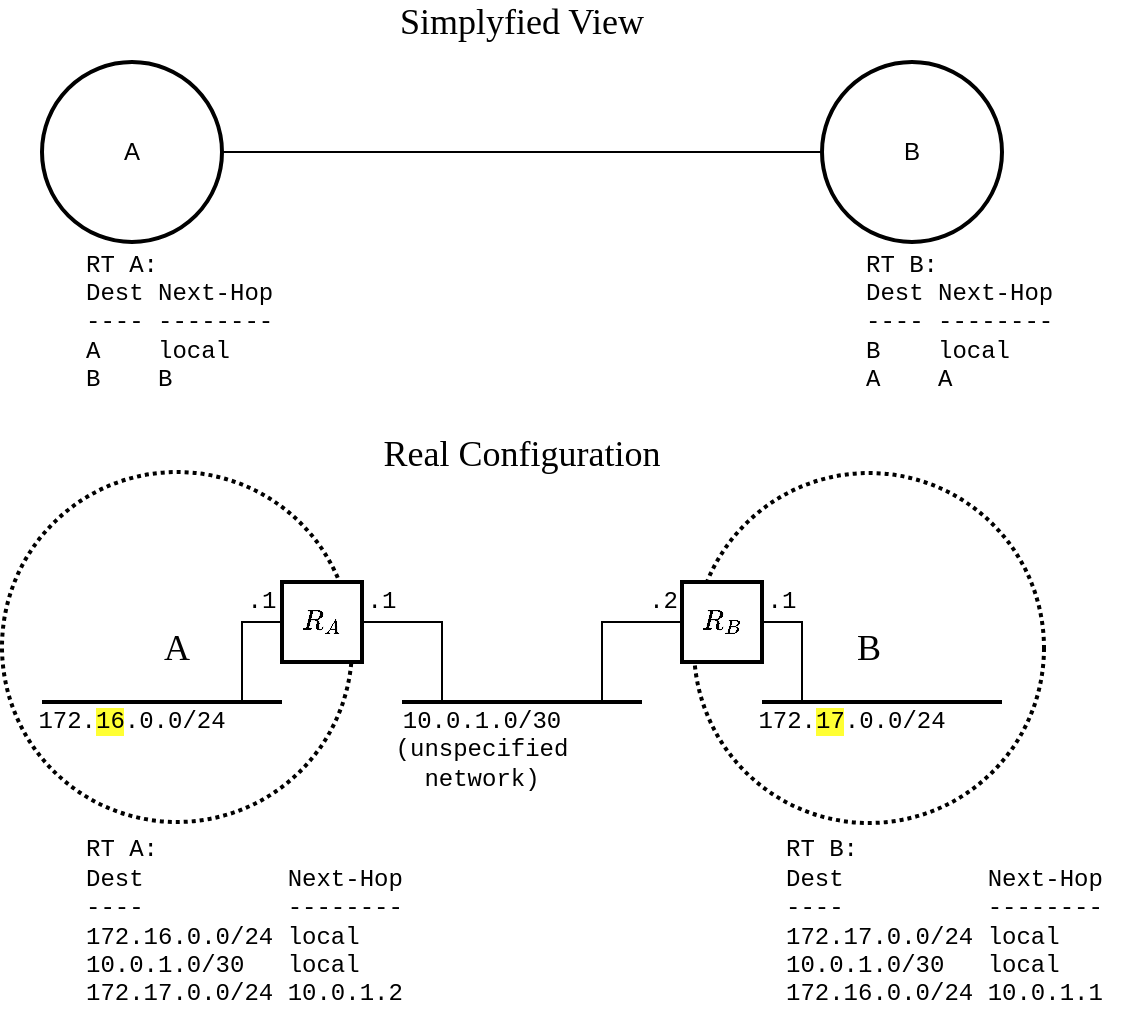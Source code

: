 <mxfile version="13.7.9" type="device"><diagram id="o_AquPbeDVKsEYbU6ILw" name="Seite-1"><mxGraphModel dx="782" dy="580" grid="1" gridSize="10" guides="1" tooltips="1" connect="1" arrows="1" fold="1" page="1" pageScale="1" pageWidth="827" pageHeight="1169" math="1" shadow="0"><root><mxCell id="0"/><mxCell id="1" parent="0"/><mxCell id="dFxiQoJecmVtorq5XB9q-36" value="B" style="ellipse;whiteSpace=wrap;html=1;aspect=fixed;dashed=1;dashPattern=1 1;strokeWidth=2;fontFamily=Verdana;fontSize=18;align=center;" vertex="1" parent="1"><mxGeometry x="406" y="285.5" width="175" height="175" as="geometry"/></mxCell><mxCell id="dFxiQoJecmVtorq5XB9q-35" value="A" style="ellipse;whiteSpace=wrap;html=1;aspect=fixed;dashed=1;dashPattern=1 1;strokeWidth=2;fontFamily=Verdana;fontSize=18;align=center;" vertex="1" parent="1"><mxGeometry x="60" y="285" width="175" height="175" as="geometry"/></mxCell><mxCell id="dFxiQoJecmVtorq5XB9q-1" value="A" style="ellipse;whiteSpace=wrap;html=1;aspect=fixed;strokeWidth=2;" vertex="1" parent="1"><mxGeometry x="80" y="80" width="90" height="90" as="geometry"/></mxCell><mxCell id="dFxiQoJecmVtorq5XB9q-2" value="B" style="ellipse;whiteSpace=wrap;html=1;aspect=fixed;strokeWidth=2;" vertex="1" parent="1"><mxGeometry x="470" y="80" width="90" height="90" as="geometry"/></mxCell><mxCell id="dFxiQoJecmVtorq5XB9q-3" value="" style="endArrow=none;html=1;exitX=1;exitY=0.5;exitDx=0;exitDy=0;entryX=0;entryY=0.5;entryDx=0;entryDy=0;" edge="1" parent="1" source="dFxiQoJecmVtorq5XB9q-1" target="dFxiQoJecmVtorq5XB9q-2"><mxGeometry width="50" height="50" relative="1" as="geometry"><mxPoint x="380" y="320" as="sourcePoint"/><mxPoint x="430" y="270" as="targetPoint"/></mxGeometry></mxCell><mxCell id="dFxiQoJecmVtorq5XB9q-4" value="RT A:&lt;br&gt;Dest Next-Hop&lt;br&gt;---- --------&lt;br&gt;A&amp;nbsp; &amp;nbsp; local&lt;br&gt;B&amp;nbsp; &amp;nbsp; B" style="text;html=1;strokeColor=none;fillColor=none;align=left;verticalAlign=middle;whiteSpace=wrap;rounded=0;fontFamily=Courier New;" vertex="1" parent="1"><mxGeometry x="100" y="200" width="110" height="20" as="geometry"/></mxCell><mxCell id="dFxiQoJecmVtorq5XB9q-6" value="RT B:&lt;br&gt;Dest Next-Hop&lt;br&gt;---- --------&lt;br&gt;B&amp;nbsp; &amp;nbsp; local&lt;br&gt;A&amp;nbsp; &amp;nbsp; A" style="text;html=1;strokeColor=none;fillColor=none;align=left;verticalAlign=middle;whiteSpace=wrap;rounded=0;fontFamily=Courier New;" vertex="1" parent="1"><mxGeometry x="490" y="200" width="110" height="20" as="geometry"/></mxCell><mxCell id="dFxiQoJecmVtorq5XB9q-9" value="$$R_A$$" style="whiteSpace=wrap;html=1;aspect=fixed;fontFamily=Courier New;align=center;strokeWidth=2;" vertex="1" parent="1"><mxGeometry x="200" y="340" width="40" height="40" as="geometry"/></mxCell><mxCell id="dFxiQoJecmVtorq5XB9q-10" value="" style="endArrow=none;html=1;fontFamily=Courier New;strokeWidth=2;" edge="1" parent="1"><mxGeometry width="50" height="50" relative="1" as="geometry"><mxPoint x="80" y="400" as="sourcePoint"/><mxPoint x="200" y="400" as="targetPoint"/></mxGeometry></mxCell><mxCell id="dFxiQoJecmVtorq5XB9q-11" value="" style="endArrow=none;html=1;strokeWidth=1;fontFamily=Courier New;entryX=0;entryY=0.5;entryDx=0;entryDy=0;rounded=0;" edge="1" parent="1" target="dFxiQoJecmVtorq5XB9q-9"><mxGeometry width="50" height="50" relative="1" as="geometry"><mxPoint x="180" y="400" as="sourcePoint"/><mxPoint x="430" y="300" as="targetPoint"/><Array as="points"><mxPoint x="180" y="360"/></Array></mxGeometry></mxCell><mxCell id="dFxiQoJecmVtorq5XB9q-12" value="172.&lt;span style=&quot;background-color: rgb(255 , 255 , 51)&quot;&gt;16&lt;/span&gt;.0.0/24" style="text;html=1;strokeColor=none;fillColor=none;align=center;verticalAlign=middle;whiteSpace=wrap;rounded=0;fontFamily=Courier New;" vertex="1" parent="1"><mxGeometry x="105" y="400" width="40" height="20" as="geometry"/></mxCell><mxCell id="dFxiQoJecmVtorq5XB9q-13" value=".1" style="text;html=1;strokeColor=none;fillColor=none;align=center;verticalAlign=middle;whiteSpace=wrap;rounded=0;fontFamily=Courier New;" vertex="1" parent="1"><mxGeometry x="170" y="340" width="40" height="20" as="geometry"/></mxCell><mxCell id="dFxiQoJecmVtorq5XB9q-18" value="$$R_B$$" style="whiteSpace=wrap;html=1;aspect=fixed;fontFamily=Courier New;align=center;strokeWidth=2;" vertex="1" parent="1"><mxGeometry x="400" y="340" width="40" height="40" as="geometry"/></mxCell><mxCell id="dFxiQoJecmVtorq5XB9q-19" value="" style="endArrow=none;html=1;fontFamily=Courier New;strokeWidth=2;" edge="1" parent="1"><mxGeometry x="440" y="340" width="50" height="50" as="geometry"><mxPoint x="440" y="400" as="sourcePoint"/><mxPoint x="560" y="400" as="targetPoint"/></mxGeometry></mxCell><mxCell id="dFxiQoJecmVtorq5XB9q-20" value="" style="endArrow=none;html=1;strokeWidth=1;fontFamily=Courier New;rounded=0;" edge="1" parent="1"><mxGeometry x="440" y="340" width="50" height="50" as="geometry"><mxPoint x="460" y="400" as="sourcePoint"/><mxPoint x="440" y="360" as="targetPoint"/><Array as="points"><mxPoint x="460" y="360"/></Array></mxGeometry></mxCell><mxCell id="dFxiQoJecmVtorq5XB9q-21" value="172.&lt;span style=&quot;background-color: rgb(255 , 255 , 51)&quot;&gt;17&lt;/span&gt;.0.0/24" style="text;html=1;strokeColor=none;fillColor=none;align=center;verticalAlign=middle;whiteSpace=wrap;rounded=0;fontFamily=Courier New;" vertex="1" parent="1"><mxGeometry x="465" y="400" width="40" height="20" as="geometry"/></mxCell><mxCell id="dFxiQoJecmVtorq5XB9q-22" value=".1" style="text;html=1;strokeColor=none;fillColor=none;align=center;verticalAlign=middle;whiteSpace=wrap;rounded=0;fontFamily=Courier New;" vertex="1" parent="1"><mxGeometry x="430" y="340" width="40" height="20" as="geometry"/></mxCell><mxCell id="dFxiQoJecmVtorq5XB9q-24" value="" style="endArrow=none;html=1;fontFamily=Courier New;strokeWidth=2;" edge="1" parent="1"><mxGeometry x="260" y="340" width="50" height="50" as="geometry"><mxPoint x="260" y="400" as="sourcePoint"/><mxPoint x="380" y="400" as="targetPoint"/></mxGeometry></mxCell><mxCell id="dFxiQoJecmVtorq5XB9q-25" value="10.0.1.0/30&lt;br&gt;(unspecified network)" style="text;html=1;strokeColor=none;fillColor=none;align=center;verticalAlign=middle;whiteSpace=wrap;rounded=0;fontFamily=Courier New;" vertex="1" parent="1"><mxGeometry x="280" y="414" width="40" height="20" as="geometry"/></mxCell><mxCell id="dFxiQoJecmVtorq5XB9q-27" value="" style="endArrow=none;html=1;strokeWidth=1;fontFamily=Courier New;exitX=0.25;exitY=1;exitDx=0;exitDy=0;rounded=0;" edge="1" parent="1" source="dFxiQoJecmVtorq5XB9q-31"><mxGeometry width="50" height="50" relative="1" as="geometry"><mxPoint x="380" y="340" as="sourcePoint"/><mxPoint x="280" y="400" as="targetPoint"/><Array as="points"><mxPoint x="280" y="360"/></Array></mxGeometry></mxCell><mxCell id="dFxiQoJecmVtorq5XB9q-28" value="" style="endArrow=none;html=1;strokeWidth=1;fontFamily=Courier New;entryX=0;entryY=0.5;entryDx=0;entryDy=0;rounded=0;" edge="1" parent="1" target="dFxiQoJecmVtorq5XB9q-18"><mxGeometry width="50" height="50" relative="1" as="geometry"><mxPoint x="360" y="400" as="sourcePoint"/><mxPoint x="430" y="290" as="targetPoint"/><Array as="points"><mxPoint x="360" y="360"/></Array></mxGeometry></mxCell><mxCell id="dFxiQoJecmVtorq5XB9q-29" value="Simplyfied View" style="text;html=1;strokeColor=none;fillColor=none;align=center;verticalAlign=middle;whiteSpace=wrap;rounded=0;fontFamily=Verdana;fontSize=18;" vertex="1" parent="1"><mxGeometry x="220" y="50" width="200" height="20" as="geometry"/></mxCell><mxCell id="dFxiQoJecmVtorq5XB9q-30" value="Real Configuration" style="text;html=1;strokeColor=none;fillColor=none;align=center;verticalAlign=middle;whiteSpace=wrap;rounded=0;fontFamily=Verdana;fontSize=18;" vertex="1" parent="1"><mxGeometry x="220" y="265.5" width="200" height="20" as="geometry"/></mxCell><mxCell id="dFxiQoJecmVtorq5XB9q-31" value=".1" style="text;html=1;strokeColor=none;fillColor=none;align=center;verticalAlign=middle;whiteSpace=wrap;rounded=0;fontFamily=Courier New;" vertex="1" parent="1"><mxGeometry x="230" y="340" width="40" height="20" as="geometry"/></mxCell><mxCell id="dFxiQoJecmVtorq5XB9q-32" value="" style="endArrow=none;html=1;strokeWidth=1;fontFamily=Courier New;exitX=1;exitY=0.5;exitDx=0;exitDy=0;rounded=0;" edge="1" parent="1" source="dFxiQoJecmVtorq5XB9q-9" target="dFxiQoJecmVtorq5XB9q-31"><mxGeometry width="50" height="50" relative="1" as="geometry"><mxPoint x="240" y="360" as="sourcePoint"/><mxPoint x="280" y="400" as="targetPoint"/><Array as="points"/></mxGeometry></mxCell><mxCell id="dFxiQoJecmVtorq5XB9q-33" value=".2" style="text;html=1;strokeColor=none;fillColor=none;align=right;verticalAlign=middle;whiteSpace=wrap;rounded=0;fontFamily=Courier New;" vertex="1" parent="1"><mxGeometry x="360" y="340" width="40" height="20" as="geometry"/></mxCell><mxCell id="dFxiQoJecmVtorq5XB9q-37" value="RT A:&lt;br&gt;Dest&amp;nbsp; &amp;nbsp; &amp;nbsp; &amp;nbsp; &amp;nbsp; Next-Hop&lt;br&gt;----&amp;nbsp; &amp;nbsp; &amp;nbsp; &amp;nbsp; &amp;nbsp; --------&lt;br&gt;172.16.0.0/24 local&lt;br&gt;10.0.1.0/30&amp;nbsp; &amp;nbsp;local&lt;br&gt;172.17.0.0/24 10.0.1.2" style="text;html=1;strokeColor=none;fillColor=none;align=left;verticalAlign=middle;whiteSpace=wrap;rounded=0;fontFamily=Courier New;" vertex="1" parent="1"><mxGeometry x="100" y="500" width="170" height="20" as="geometry"/></mxCell><mxCell id="dFxiQoJecmVtorq5XB9q-38" value="RT B:&lt;br&gt;Dest&amp;nbsp; &amp;nbsp; &amp;nbsp; &amp;nbsp; &amp;nbsp; Next-Hop&lt;br&gt;----&amp;nbsp; &amp;nbsp; &amp;nbsp; &amp;nbsp; &amp;nbsp; --------&lt;br&gt;172.17.0.0/24 local&lt;br&gt;10.0.1.0/30&amp;nbsp; &amp;nbsp;local&lt;br&gt;172.16.0.0/24 10.0.1.1" style="text;html=1;strokeColor=none;fillColor=none;align=left;verticalAlign=middle;whiteSpace=wrap;rounded=0;fontFamily=Courier New;" vertex="1" parent="1"><mxGeometry x="450" y="500" width="170" height="20" as="geometry"/></mxCell></root></mxGraphModel></diagram></mxfile>